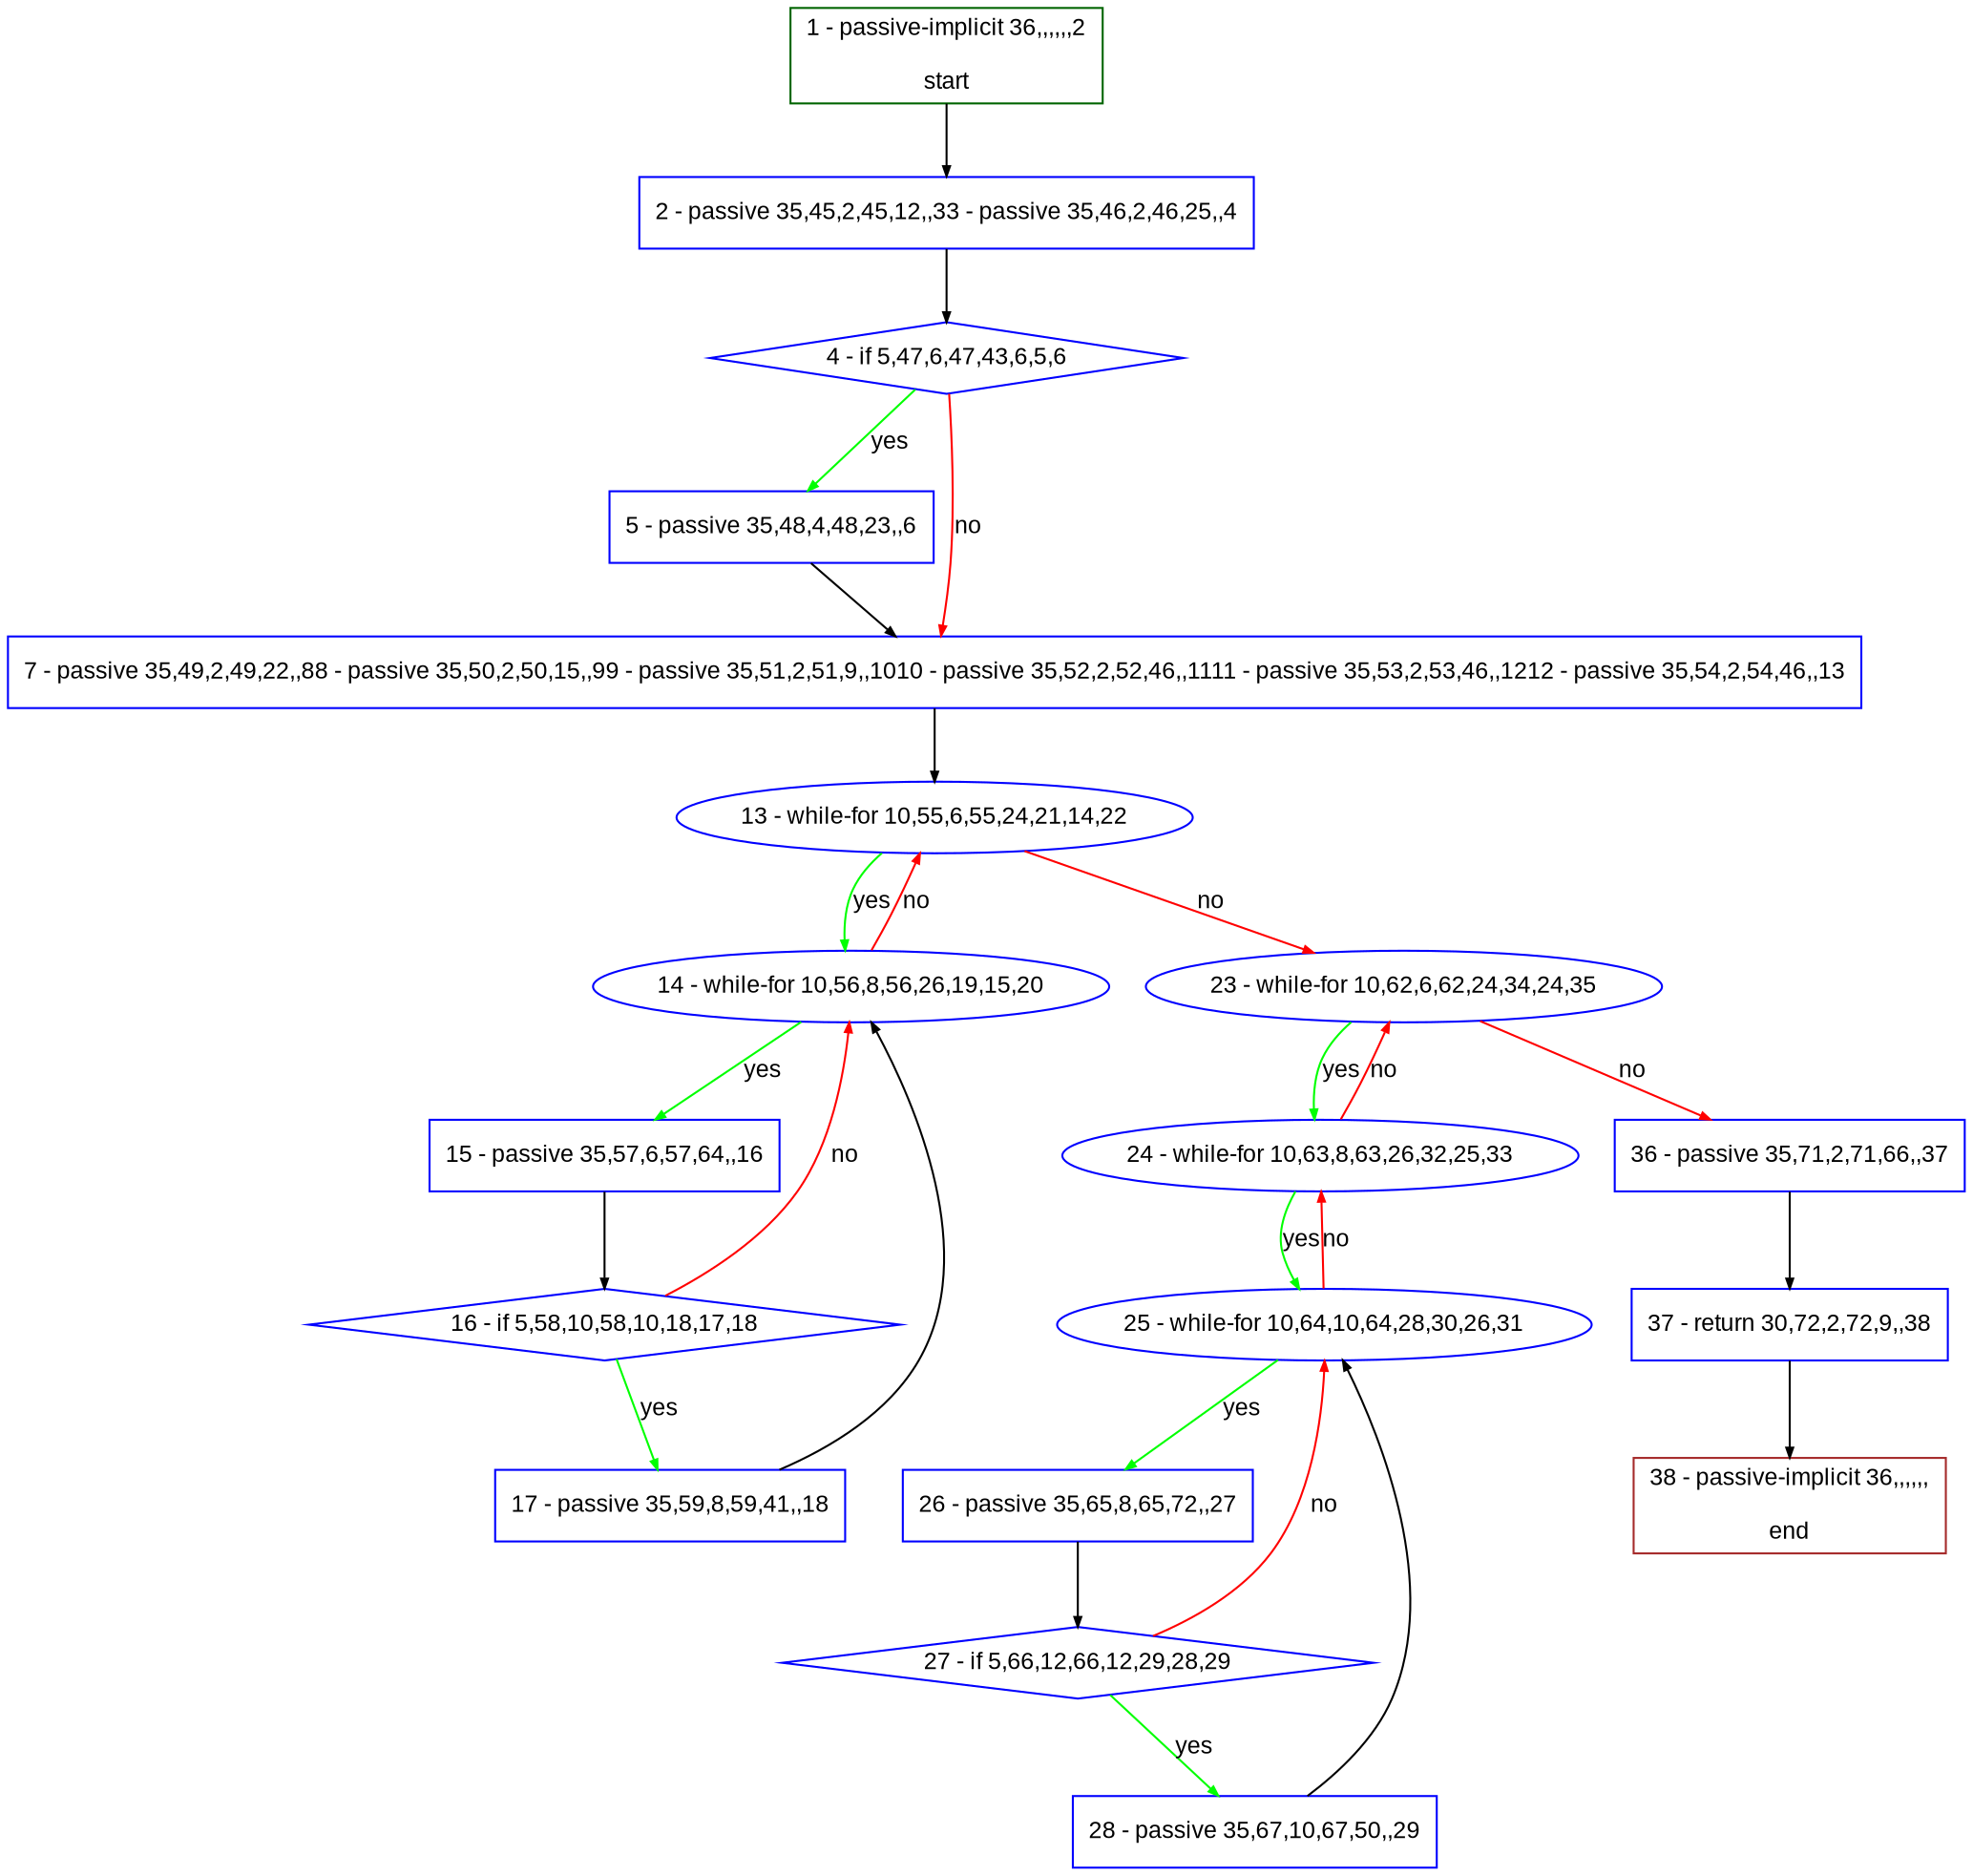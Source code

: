digraph "" {
  graph [pack="true", label="", fontsize="12", packmode="clust", fontname="Arial", fillcolor="#FFFFCC", bgcolor="white", style="rounded,filled", compound="true"];
  node [node_initialized="no", label="", color="grey", fontsize="12", fillcolor="white", fontname="Arial", style="filled", shape="rectangle", compound="true", fixedsize="false"];
  edge [fontcolor="black", arrowhead="normal", arrowtail="none", arrowsize="0.5", ltail="", label="", color="black", fontsize="12", lhead="", fontname="Arial", dir="forward", compound="true"];
  __N1 [label="2 - passive 35,45,2,45,12,,33 - passive 35,46,2,46,25,,4", color="#0000ff", fillcolor="#ffffff", style="filled", shape="box"];
  __N2 [label="1 - passive-implicit 36,,,,,,2\n\nstart", color="#006400", fillcolor="#ffffff", style="filled", shape="box"];
  __N3 [label="4 - if 5,47,6,47,43,6,5,6", color="#0000ff", fillcolor="#ffffff", style="filled", shape="diamond"];
  __N4 [label="5 - passive 35,48,4,48,23,,6", color="#0000ff", fillcolor="#ffffff", style="filled", shape="box"];
  __N5 [label="7 - passive 35,49,2,49,22,,88 - passive 35,50,2,50,15,,99 - passive 35,51,2,51,9,,1010 - passive 35,52,2,52,46,,1111 - passive 35,53,2,53,46,,1212 - passive 35,54,2,54,46,,13", color="#0000ff", fillcolor="#ffffff", style="filled", shape="box"];
  __N6 [label="13 - while-for 10,55,6,55,24,21,14,22", color="#0000ff", fillcolor="#ffffff", style="filled", shape="oval"];
  __N7 [label="14 - while-for 10,56,8,56,26,19,15,20", color="#0000ff", fillcolor="#ffffff", style="filled", shape="oval"];
  __N8 [label="23 - while-for 10,62,6,62,24,34,24,35", color="#0000ff", fillcolor="#ffffff", style="filled", shape="oval"];
  __N9 [label="15 - passive 35,57,6,57,64,,16", color="#0000ff", fillcolor="#ffffff", style="filled", shape="box"];
  __N10 [label="16 - if 5,58,10,58,10,18,17,18", color="#0000ff", fillcolor="#ffffff", style="filled", shape="diamond"];
  __N11 [label="17 - passive 35,59,8,59,41,,18", color="#0000ff", fillcolor="#ffffff", style="filled", shape="box"];
  __N12 [label="24 - while-for 10,63,8,63,26,32,25,33", color="#0000ff", fillcolor="#ffffff", style="filled", shape="oval"];
  __N13 [label="36 - passive 35,71,2,71,66,,37", color="#0000ff", fillcolor="#ffffff", style="filled", shape="box"];
  __N14 [label="25 - while-for 10,64,10,64,28,30,26,31", color="#0000ff", fillcolor="#ffffff", style="filled", shape="oval"];
  __N15 [label="26 - passive 35,65,8,65,72,,27", color="#0000ff", fillcolor="#ffffff", style="filled", shape="box"];
  __N16 [label="27 - if 5,66,12,66,12,29,28,29", color="#0000ff", fillcolor="#ffffff", style="filled", shape="diamond"];
  __N17 [label="28 - passive 35,67,10,67,50,,29", color="#0000ff", fillcolor="#ffffff", style="filled", shape="box"];
  __N18 [label="37 - return 30,72,2,72,9,,38", color="#0000ff", fillcolor="#ffffff", style="filled", shape="box"];
  __N19 [label="38 - passive-implicit 36,,,,,,\n\nend", color="#a52a2a", fillcolor="#ffffff", style="filled", shape="box"];
  __N2 -> __N1 [arrowhead="normal", arrowtail="none", color="#000000", label="", dir="forward"];
  __N1 -> __N3 [arrowhead="normal", arrowtail="none", color="#000000", label="", dir="forward"];
  __N3 -> __N4 [arrowhead="normal", arrowtail="none", color="#00ff00", label="yes", dir="forward"];
  __N3 -> __N5 [arrowhead="normal", arrowtail="none", color="#ff0000", label="no", dir="forward"];
  __N4 -> __N5 [arrowhead="normal", arrowtail="none", color="#000000", label="", dir="forward"];
  __N5 -> __N6 [arrowhead="normal", arrowtail="none", color="#000000", label="", dir="forward"];
  __N6 -> __N7 [arrowhead="normal", arrowtail="none", color="#00ff00", label="yes", dir="forward"];
  __N7 -> __N6 [arrowhead="normal", arrowtail="none", color="#ff0000", label="no", dir="forward"];
  __N6 -> __N8 [arrowhead="normal", arrowtail="none", color="#ff0000", label="no", dir="forward"];
  __N7 -> __N9 [arrowhead="normal", arrowtail="none", color="#00ff00", label="yes", dir="forward"];
  __N9 -> __N10 [arrowhead="normal", arrowtail="none", color="#000000", label="", dir="forward"];
  __N10 -> __N7 [arrowhead="normal", arrowtail="none", color="#ff0000", label="no", dir="forward"];
  __N10 -> __N11 [arrowhead="normal", arrowtail="none", color="#00ff00", label="yes", dir="forward"];
  __N11 -> __N7 [arrowhead="normal", arrowtail="none", color="#000000", label="", dir="forward"];
  __N8 -> __N12 [arrowhead="normal", arrowtail="none", color="#00ff00", label="yes", dir="forward"];
  __N12 -> __N8 [arrowhead="normal", arrowtail="none", color="#ff0000", label="no", dir="forward"];
  __N8 -> __N13 [arrowhead="normal", arrowtail="none", color="#ff0000", label="no", dir="forward"];
  __N12 -> __N14 [arrowhead="normal", arrowtail="none", color="#00ff00", label="yes", dir="forward"];
  __N14 -> __N12 [arrowhead="normal", arrowtail="none", color="#ff0000", label="no", dir="forward"];
  __N14 -> __N15 [arrowhead="normal", arrowtail="none", color="#00ff00", label="yes", dir="forward"];
  __N15 -> __N16 [arrowhead="normal", arrowtail="none", color="#000000", label="", dir="forward"];
  __N16 -> __N14 [arrowhead="normal", arrowtail="none", color="#ff0000", label="no", dir="forward"];
  __N16 -> __N17 [arrowhead="normal", arrowtail="none", color="#00ff00", label="yes", dir="forward"];
  __N17 -> __N14 [arrowhead="normal", arrowtail="none", color="#000000", label="", dir="forward"];
  __N13 -> __N18 [arrowhead="normal", arrowtail="none", color="#000000", label="", dir="forward"];
  __N18 -> __N19 [arrowhead="normal", arrowtail="none", color="#000000", label="", dir="forward"];
}
